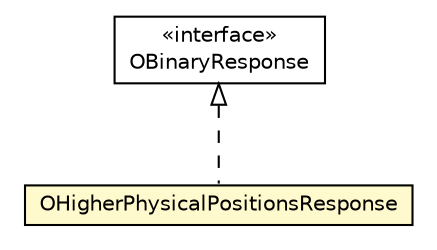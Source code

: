 #!/usr/local/bin/dot
#
# Class diagram 
# Generated by UMLGraph version R5_6-24-gf6e263 (http://www.umlgraph.org/)
#

digraph G {
	edge [fontname="Helvetica",fontsize=10,labelfontname="Helvetica",labelfontsize=10];
	node [fontname="Helvetica",fontsize=10,shape=plaintext];
	nodesep=0.25;
	ranksep=0.5;
	// com.orientechnologies.orient.client.remote.OBinaryResponse
	c3805322 [label=<<table title="com.orientechnologies.orient.client.remote.OBinaryResponse" border="0" cellborder="1" cellspacing="0" cellpadding="2" port="p" href="../OBinaryResponse.html">
		<tr><td><table border="0" cellspacing="0" cellpadding="1">
<tr><td align="center" balign="center"> &#171;interface&#187; </td></tr>
<tr><td align="center" balign="center"> OBinaryResponse </td></tr>
		</table></td></tr>
		</table>>, URL="../OBinaryResponse.html", fontname="Helvetica", fontcolor="black", fontsize=10.0];
	// com.orientechnologies.orient.client.remote.message.OHigherPhysicalPositionsResponse
	c3805416 [label=<<table title="com.orientechnologies.orient.client.remote.message.OHigherPhysicalPositionsResponse" border="0" cellborder="1" cellspacing="0" cellpadding="2" port="p" bgcolor="lemonChiffon" href="./OHigherPhysicalPositionsResponse.html">
		<tr><td><table border="0" cellspacing="0" cellpadding="1">
<tr><td align="center" balign="center"> OHigherPhysicalPositionsResponse </td></tr>
		</table></td></tr>
		</table>>, URL="./OHigherPhysicalPositionsResponse.html", fontname="Helvetica", fontcolor="black", fontsize=10.0];
	//com.orientechnologies.orient.client.remote.message.OHigherPhysicalPositionsResponse implements com.orientechnologies.orient.client.remote.OBinaryResponse
	c3805322:p -> c3805416:p [dir=back,arrowtail=empty,style=dashed];
}

